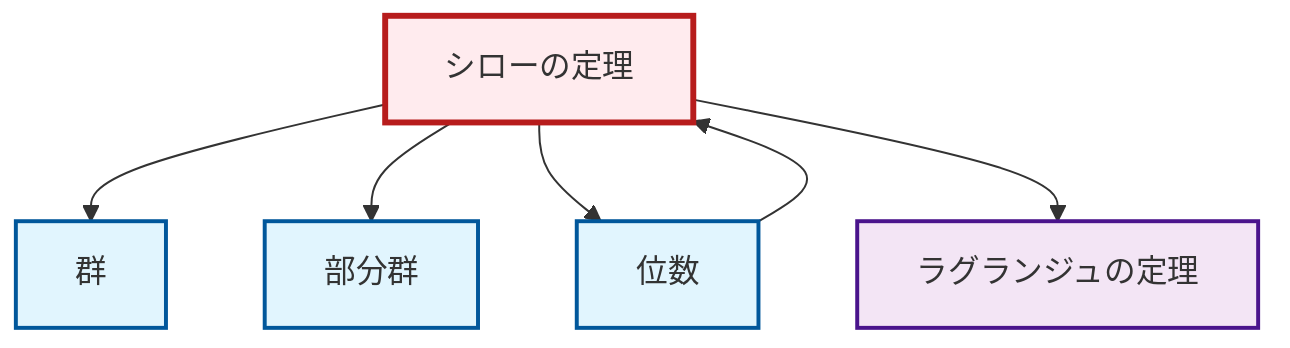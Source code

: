 graph TD
    classDef definition fill:#e1f5fe,stroke:#01579b,stroke-width:2px
    classDef theorem fill:#f3e5f5,stroke:#4a148c,stroke-width:2px
    classDef axiom fill:#fff3e0,stroke:#e65100,stroke-width:2px
    classDef example fill:#e8f5e9,stroke:#1b5e20,stroke-width:2px
    classDef current fill:#ffebee,stroke:#b71c1c,stroke-width:3px
    thm-sylow["シローの定理"]:::theorem
    def-order["位数"]:::definition
    def-group["群"]:::definition
    thm-lagrange["ラグランジュの定理"]:::theorem
    def-subgroup["部分群"]:::definition
    def-order --> thm-sylow
    thm-sylow --> def-group
    thm-sylow --> def-subgroup
    thm-sylow --> def-order
    thm-sylow --> thm-lagrange
    class thm-sylow current